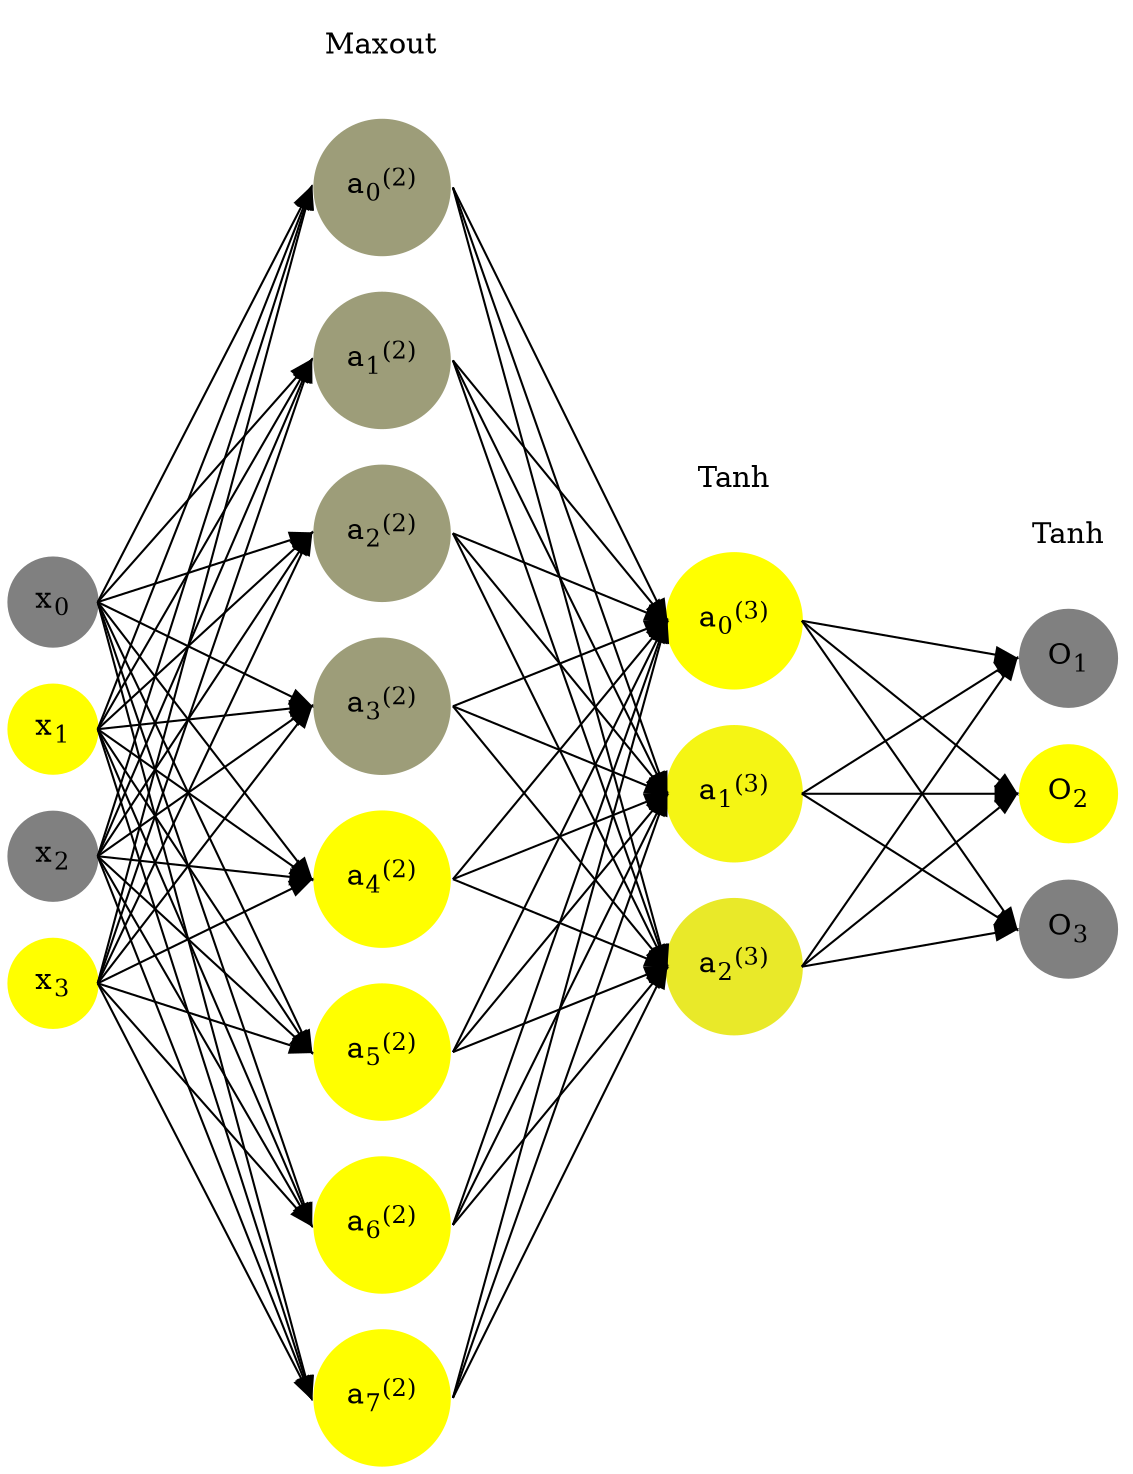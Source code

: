 digraph G {
	rankdir = LR;
	splines=false;
	edge[style=invis];
	ranksep= 1.4;
	{
	node [shape=circle, color="0.1667, 0.0, 0.5", style=filled, fillcolor="0.1667, 0.0, 0.5"];
	x0 [label=<x<sub>0</sub>>];
	}
	{
	node [shape=circle, color="0.1667, 1.0, 1.0", style=filled, fillcolor="0.1667, 1.0, 1.0"];
	x1 [label=<x<sub>1</sub>>];
	}
	{
	node [shape=circle, color="0.1667, 0.0, 0.5", style=filled, fillcolor="0.1667, 0.0, 0.5"];
	x2 [label=<x<sub>2</sub>>];
	}
	{
	node [shape=circle, color="0.1667, 1.0, 1.0", style=filled, fillcolor="0.1667, 1.0, 1.0"];
	x3 [label=<x<sub>3</sub>>];
	}
	{
	node [shape=circle, color="0.1667, 0.231132, 0.615566", style=filled, fillcolor="0.1667, 0.231132, 0.615566"];
	a02 [label=<a<sub>0</sub><sup>(2)</sup>>];
	}
	{
	node [shape=circle, color="0.1667, 0.231132, 0.615566", style=filled, fillcolor="0.1667, 0.231132, 0.615566"];
	a12 [label=<a<sub>1</sub><sup>(2)</sup>>];
	}
	{
	node [shape=circle, color="0.1667, 0.231132, 0.615566", style=filled, fillcolor="0.1667, 0.231132, 0.615566"];
	a22 [label=<a<sub>2</sub><sup>(2)</sup>>];
	}
	{
	node [shape=circle, color="0.1667, 0.231132, 0.615566", style=filled, fillcolor="0.1667, 0.231132, 0.615566"];
	a32 [label=<a<sub>3</sub><sup>(2)</sup>>];
	}
	{
	node [shape=circle, color="0.1667, 1.424904, 1.212452", style=filled, fillcolor="0.1667, 1.424904, 1.212452"];
	a42 [label=<a<sub>4</sub><sup>(2)</sup>>];
	}
	{
	node [shape=circle, color="0.1667, 1.424904, 1.212452", style=filled, fillcolor="0.1667, 1.424904, 1.212452"];
	a52 [label=<a<sub>5</sub><sup>(2)</sup>>];
	}
	{
	node [shape=circle, color="0.1667, 1.424904, 1.212452", style=filled, fillcolor="0.1667, 1.424904, 1.212452"];
	a62 [label=<a<sub>6</sub><sup>(2)</sup>>];
	}
	{
	node [shape=circle, color="0.1667, 1.424904, 1.212452", style=filled, fillcolor="0.1667, 1.424904, 1.212452"];
	a72 [label=<a<sub>7</sub><sup>(2)</sup>>];
	}
	{
	node [shape=circle, color="0.1667, 0.998025, 0.999013", style=filled, fillcolor="0.1667, 0.998025, 0.999013"];
	a03 [label=<a<sub>0</sub><sup>(3)</sup>>];
	}
	{
	node [shape=circle, color="0.1667, 0.917496, 0.958748", style=filled, fillcolor="0.1667, 0.917496, 0.958748"];
	a13 [label=<a<sub>1</sub><sup>(3)</sup>>];
	}
	{
	node [shape=circle, color="0.1667, 0.820863, 0.910432", style=filled, fillcolor="0.1667, 0.820863, 0.910432"];
	a23 [label=<a<sub>2</sub><sup>(3)</sup>>];
	}
	{
	node [shape=circle, color="0.1667, 0.0, 0.5", style=filled, fillcolor="0.1667, 0.0, 0.5"];
	O1 [label=<O<sub>1</sub>>];
	}
	{
	node [shape=circle, color="0.1667, 1.0, 1.0", style=filled, fillcolor="0.1667, 1.0, 1.0"];
	O2 [label=<O<sub>2</sub>>];
	}
	{
	node [shape=circle, color="0.1667, 0.0, 0.5", style=filled, fillcolor="0.1667, 0.0, 0.5"];
	O3 [label=<O<sub>3</sub>>];
	}
	{
	rank=same;
	x0->x1->x2->x3;
	}
	{
	rank=same;
	a02->a12->a22->a32->a42->a52->a62->a72;
	}
	{
	rank=same;
	a03->a13->a23;
	}
	{
	rank=same;
	O1->O2->O3;
	}
	l1 [shape=plaintext,label="Maxout"];
	l1->a02;
	{rank=same; l1;a02};
	l2 [shape=plaintext,label="Tanh"];
	l2->a03;
	{rank=same; l2;a03};
	l3 [shape=plaintext,label="Tanh"];
	l3->O1;
	{rank=same; l3;O1};
edge[style=solid, tailport=e, headport=w];
	{x0;x1;x2;x3} -> {a02;a12;a22;a32;a42;a52;a62;a72};
	{a02;a12;a22;a32;a42;a52;a62;a72} -> {a03;a13;a23};
	{a03;a13;a23} -> {O1,O2,O3};
}